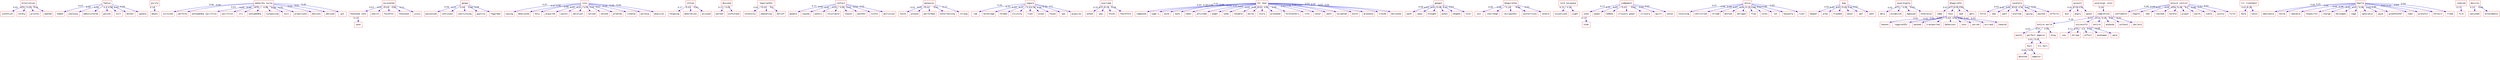 strict digraph  {
	altercation	 [color=red,
		fontname=courier,
		shape=box];
	intention	 [color=red,
		fontname=courier,
		shape=box];
	altercation -> intention	 [color=blue,
		xlabel=0.02];
	calmly	 [color=red,
		fontname=courier,
		shape=box];
	altercation -> calmly	 [color=blue,
		xlabel=0.02];
	princes	 [color=red,
		fontname=courier,
		shape=box];
	altercation -> princes	 [color=blue,
		xlabel=0.03];
	opened	 [color=red,
		fontname=courier,
		shape=box];
	altercation -> opened	 [color=blue,
		xlabel=0.16];
	foetus	 [color=red,
		fontname=courier,
		shape=box];
	named	 [color=red,
		fontname=courier,
		shape=box];
	foetus -> named	 [color=blue,
		xlabel=0.03];
	jealousy	 [color=red,
		fontname=courier,
		shape=box];
	foetus -> jealousy	 [color=blue,
		xlabel=0.04];
	administered	 [color=red,
		fontname=courier,
		shape=box];
	foetus -> administered	 [color=blue,
		xlabel=0.04];
	poison	 [color=red,
		fontname=courier,
		shape=box];
	foetus -> poison	 [color=blue,
		xlabel=0.2];
	kill	 [color=red,
		fontname=courier,
		shape=box];
	foetus -> kill	 [color=blue,
		xlabel=0.04];
	mother	 [color=red,
		fontname=courier,
		shape=box];
	foetus -> mother	 [color=blue,
		xlabel=0.03];
	queens	 [color=red,
		fontname=courier,
		shape=box];
	foetus -> queens	 [color=blue,
		xlabel=0.04];
	purify	 [color=red,
		fontname=courier,
		shape=box];
	means	 [color=red,
		fontname=courier,
		shape=box];
	purify -> means	 [color=blue,
		xlabel=0.14];
	"maharshi ourva"	 [color=red,
		fontname=courier,
		shape=box];
	survived	 [color=red,
		fontname=courier,
		shape=box];
	"maharshi ourva" -> survived	 [color=blue,
		xlabel=0.06];
	perform	 [color=red,
		fontname=courier,
		shape=box];
	"maharshi ourva" -> perform	 [color=blue,
		xlabel=0.04];
	"ashvamedha sacrifice"	 [color=red,
		fontname=courier,
		shape=box];
	"maharshi ourva" -> "ashvamedha sacrifice"	 [color=blue,
		xlabel=0.03];
	sacrifice	 [color=red,
		fontname=courier,
		shape=box];
	"maharshi ourva" -> sacrifice	 [color=blue,
		xlabel=0.05];
	sri	 [color=red,
		fontname=courier,
		shape=box];
	"maharshi ourva" -> sri	 [color=blue,
		xlabel=0.06];
	ashvamedha	 [color=red,
		fontname=courier,
		shape=box];
	"maharshi ourva" -> ashvamedha	 [color=blue,
		xlabel=0.05];
	surpassing	 [color=red,
		fontname=courier,
		shape=box];
	"maharshi ourva" -> surpassing	 [color=blue,
		xlabel=0.04];
	evil	 [color=red,
		fontname=courier,
		shape=box];
	"maharshi ourva" -> evil	 [color=blue,
		xlabel=0.04];
	propitiate	 [color=red,
		fontname=courier,
		shape=box];
	"maharshi ourva" -> propitiate	 [color=blue,
		xlabel=0.05];
	motives	 [color=red,
		fontname=courier,
		shape=box];
	"maharshi ourva" -> motives	 [color=blue,
		xlabel=0.05];
	advised	 [color=red,
		fontname=courier,
		shape=box];
	"maharshi ourva" -> advised	 [color=blue,
		xlabel=0.01];
	yet	 [color=red,
		fontname=courier,
		shape=box];
	"maharshi ourva" -> yet	 [color=blue,
		xlabel=0.26];
	excavated	 [color=red,
		fontname=courier,
		shape=box];
	"thousand sons"	 [color=red,
		fontname=courier,
		shape=box];
	excavated -> "thousand sons"	 [color=blue,
		xlabel=0.03];
	search	 [color=red,
		fontname=courier,
		shape=box];
	excavated -> search	 [color=blue,
		xlabel=0.05];
	faithful	 [color=red,
		fontname=courier,
		shape=box];
	excavated -> faithful	 [color=blue,
		xlabel=0.05];
	thousand	 [color=red,
		fontname=courier,
		shape=box];
	excavated -> thousand	 [color=blue,
		xlabel=0.05];
	sixty	 [color=red,
		fontname=courier,
		shape=box];
	excavated -> sixty	 [color=blue,
		xlabel=0.21];
	save	 [color=red,
		fontname=courier,
		shape=box];
	"thousand sons" -> save	 [color=blue,
		xlabel=0.13];
	ganga	 [color=red,
		fontname=courier,
		shape=box];
	possessed	 [color=red,
		fontname=courier,
		shape=box];
	ganga -> possessed	 [color=blue,
		xlabel=0.04];
	continues	 [color=red,
		fontname=courier,
		shape=box];
	ganga -> continues	 [color=blue,
		xlabel=0.23];
	sanctifying	 [color=red,
		fontname=courier,
		shape=box];
	ganga -> sanctifying	 [color=blue,
		xlabel=0.04];
	quality	 [color=red,
		fontname=courier,
		shape=box];
	ganga -> quality	 [color=blue,
		xlabel=0.04];
	regarded	 [color=red,
		fontname=courier,
		shape=box];
	ganga -> regarded	 [color=blue,
		xlabel=0.04];
	sins	 [color=red,
		fontname=courier,
		shape=box];
	saying	 [color=red,
		fontname=courier,
		shape=box];
	sins -> saying	 [color=blue,
		xlabel=0.07];
	dedicated	 [color=red,
		fontname=courier,
		shape=box];
	sins -> dedicated	 [color=blue,
		xlabel=0.07];
	holy	 [color=red,
		fontname=courier,
		shape=box];
	sins -> holy	 [color=blue,
		xlabel=0.06];
	acquired	 [color=red,
		fontname=courier,
		shape=box];
	sins -> acquired	 [color=blue,
		xlabel=0.08];
	saints	 [color=red,
		fontname=courier,
		shape=box];
	sins -> saints	 [color=blue,
		xlabel=0.05];
	ablution	 [color=red,
		fontname=courier,
		shape=box];
	sins -> ablution	 [color=blue,
		xlabel=0.05];
	solved	 [color=red,
		fontname=courier,
		shape=box];
	sins -> solved	 [color=blue,
		xlabel=0.05];
	second	 [color=red,
		fontname=courier,
		shape=box];
	sins -> second	 [color=blue,
		xlabel=0.03];
	problem	 [color=red,
		fontname=courier,
		shape=box];
	sins -> problem	 [color=blue,
		xlabel=0.07];
	cleanse	 [color=red,
		fontname=courier,
		shape=box];
	sins -> cleanse	 [color=blue,
		xlabel=0.05];
	worship	 [color=red,
		fontname=courier,
		shape=box];
	sins -> worship	 [color=blue,
		xlabel=0.28];
	physical	 [color=red,
		fontname=courier,
		shape=box];
	sins -> physical	 [color=blue,
		xlabel=0.04];
	stolen	 [color=red,
		fontname=courier,
		shape=box];
	feigning	 [color=red,
		fontname=courier,
		shape=box];
	stolen -> feigning	 [color=blue,
		xlabel=0.17];
	meditation	 [color=red,
		fontname=courier,
		shape=box];
	stolen -> meditation	 [color=blue,
		xlabel=0.03];
	accused	 [color=red,
		fontname=courier,
		shape=box];
	stolen -> accused	 [color=blue,
		xlabel=0.03];
	descend	 [color=red,
		fontname=courier,
		shape=box];
	warned	 [color=red,
		fontname=courier,
		shape=box];
	descend -> warned	 [color=blue,
		xlabel=0.15];
	withstand	 [color=red,
		fontname=courier,
		shape=box];
	descend -> withstand	 [color=blue,
		xlabel=0.02];
	"'kapila\x92s'"	 [color=red,
		fontname=courier,
		shape=box];
	intensity	 [color=red,
		fontname=courier,
		shape=box];
	"'kapila\x92s'" -> intensity	 [color=blue,
		xlabel=0.04];
	emanating	 [color=red,
		fontname=courier,
		shape=box];
	"'kapila\x92s'" -> emanating	 [color=blue,
		xlabel=0.03];
	belief	 [color=red,
		fontname=courier,
		shape=box];
	"'kapila\x92s'" -> belief	 [color=blue,
		xlabel=0.2];
	contact	 [color=red,
		fontname=courier,
		shape=box];
	people	 [color=red,
		fontname=courier,
		shape=box];
	contact -> people	 [color=blue,
		xlabel=0.15];
	caused	 [color=red,
		fontname=courier,
		shape=box];
	contact -> caused	 [color=blue,
		xlabel=0.02];
	waters	 [color=red,
		fontname=courier,
		shape=box];
	contact -> waters	 [color=blue,
		xlabel=0.02];
	reluctance	 [color=red,
		fontname=courier,
		shape=box];
	contact -> reluctance	 [color=blue,
		xlabel=0.02];
	reason	 [color=red,
		fontname=courier,
		shape=box];
	contact -> reason	 [color=blue,
		xlabel=0.02];
	another	 [color=red,
		fontname=courier,
		shape=box];
	contact -> another	 [color=blue,
		xlabel=0.02];
	sinful	 [color=red,
		fontname=courier,
		shape=box];
	contact -> sinful	 [color=blue,
		xlabel=0.02];
	pollution	 [color=red,
		fontname=courier,
		shape=box];
	contact -> pollution	 [color=blue,
		xlabel=0.02];
	penances	 [color=red,
		fontname=courier,
		shape=box];
	faith	 [color=red,
		fontname=courier,
		shape=box];
	penances -> faith	 [color=blue,
		xlabel=0.01];
	please	 [color=red,
		fontname=courier,
		shape=box];
	penances -> please	 [color=blue,
		xlabel=0.02];
	performed	 [color=red,
		fontname=courier,
		shape=box];
	penances -> performed	 [color=blue,
		xlabel=0.02];
	entertaining	 [color=red,
		fontname=courier,
		shape=box];
	penances -> entertaining	 [color=blue,
		xlabel=0.02];
	strong	 [color=red,
		fontname=courier,
		shape=box];
	penances -> strong	 [color=blue,
		xlabel=0.13];
	sagara	 [color=red,
		fontname=courier,
		shape=box];
	led	 [color=red,
		fontname=courier,
		shape=box];
	sagara -> led	 [color=blue,
		xlabel=0.28];
	hermitage	 [color=red,
		fontname=courier,
		shape=box];
	sagara -> hermitage	 [color=blue,
		xlabel=0.35];
	formed	 [color=red,
		fontname=courier,
		shape=box];
	sagara -> formed	 [color=blue,
		xlabel=0.29];
	vicinity	 [color=red,
		fontname=courier,
		shape=box];
	sagara -> vicinity	 [color=blue,
		xlabel=0.31];
	tied	 [color=red,
		fontname=courier,
		shape=box];
	sagara -> tied	 [color=blue,
		xlabel=0.3];
	ocean	 [color=red,
		fontname=courier,
		shape=box];
	sagara -> ocean	 [color=blue,
		xlabel=0.34];
	found	 [color=red,
		fontname=courier,
		shape=box];
	sagara -> found	 [color=blue,
		xlabel=0.26];
	was	 [color=red,
		fontname=courier,
		shape=box];
	sagara -> was	 [color=blue,
		xlabel=0.26];
	acquires	 [color=red,
		fontname=courier,
		shape=box];
	sagara -> acquires	 [color=blue,
		xlabel=0.3];
	overcome	 [color=red,
		fontname=courier,
		shape=box];
	asked	 [color=red,
		fontname=courier,
		shape=box];
	overcome -> asked	 [color=blue,
		xlabel=0.16];
	way	 [color=red,
		fontname=courier,
		shape=box];
	overcome -> way	 [color=blue,
		xlabel=0.11];
	think	 [color=red,
		fontname=courier,
		shape=box];
	overcome -> think	 [color=blue,
		xlabel=0.19];
	therefore	 [color=red,
		fontname=courier,
		shape=box];
	overcome -> therefore	 [color=blue,
		xlabel=0.18];
	"thr hear"	 [color=red,
		fontname=courier,
		shape=box];
	composed	 [color=red,
		fontname=courier,
		shape=box];
	"thr hear" -> composed	 [color=blue,
		xlabel=0.05];
	"sage's"	 [color=red,
		fontname=courier,
		shape=box];
	"thr hear" -> "sage's"	 [color=blue,
		xlabel=0.28];
	mind	 [color=red,
		fontname=courier,
		shape=box];
	"thr hear" -> mind	 [color=blue,
		xlabel=0.04];
	eyes	 [color=red,
		fontname=courier,
		shape=box];
	"thr hear" -> eyes	 [color=blue,
		xlabel=0.05];
	sober	 [color=red,
		fontname=courier,
		shape=box];
	"thr hear" -> sober	 [color=blue,
		xlabel=0.04];
	attitude	 [color=red,
		fontname=courier,
		shape=box];
	"thr hear" -> attitude	 [color=blue,
		xlabel=0.24];
	anger	 [color=red,
		fontname=courier,
		shape=box];
	"thr hear" -> anger	 [color=blue,
		xlabel=0.05];
	seem	 [color=red,
		fontname=courier,
		shape=box];
	"thr hear" -> seem	 [color=blue,
		xlabel=0.05];
	tenable	 [color=red,
		fontname=courier,
		shape=box];
	"thr hear" -> tenable	 [color=blue,
		xlabel=0.05];
	borne	 [color=red,
		fontname=courier,
		shape=box];
	"thr hear" -> borne	 [color=blue,
		xlabel=0.04];
	story	 [color=red,
		fontname=courier,
		shape=box];
	"thr hear" -> story	 [color=blue,
		xlabel=0.05];
	provoked	 [color=red,
		fontname=courier,
		shape=box];
	"thr hear" -> provoked	 [color=blue,
		xlabel=0.05];
	forefathers	 [color=red,
		fontname=courier,
		shape=box];
	"thr hear" -> forefathers	 [color=blue,
		xlabel=0.05];
	life	 [color=red,
		fontname=courier,
		shape=box];
	"thr hear" -> life	 [color=blue,
		xlabel=0.03];
	never	 [color=red,
		fontname=courier,
		shape=box];
	"thr hear" -> never	 [color=blue,
		xlabel=0.02];
	path	 [color=red,
		fontname=courier,
		shape=box];
	"thr hear" -> path	 [color=blue,
		xlabel=0.06];
	accepted	 [color=red,
		fontname=courier,
		shape=box];
	"thr hear" -> accepted	 [color=blue,
		xlabel=0.05];
	burnt	 [color=red,
		fontname=courier,
		shape=box];
	"thr hear" -> burnt	 [color=blue,
		xlabel=0.05];
	grandson	 [color=red,
		fontname=courier,
		shape=box];
	"thr hear" -> grandson	 [color=blue,
		xlabel=0.04];
	traced	 [color=red,
		fontname=courier,
		shape=box];
	"thr hear" -> traced	 [color=blue,
		xlabel=0.05];
	believed	 [color=red,
		fontname=courier,
		shape=box];
	"thr hear" -> believed	 [color=blue,
		xlabel=0.04];
	ganges	 [color=red,
		fontname=courier,
		shape=box];
	wash	 [color=red,
		fontname=courier,
		shape=box];
	ganges -> wash	 [color=blue,
		xlabel=0.04];
	away	 [color=red,
		fontname=courier,
		shape=box];
	ganges -> away	 [color=blue,
		xlabel=0.03];
	brought	 [color=red,
		fontname=courier,
		shape=box];
	ganges -> brought	 [color=blue,
		xlabel=0.03];
	ashes	 [color=red,
		fontname=courier,
		shape=box];
	ganges -> ashes	 [color=blue,
		xlabel=0.04];
	heaped	 [color=red,
		fontname=courier,
		shape=box];
	ganges -> heaped	 [color=blue,
		xlabel=0.19];
	told	 [color=red,
		fontname=courier,
		shape=box];
	ganges -> told	 [color=blue,
		xlabel=0.03];
	bhagiratha	 [color=red,
		fontname=courier,
		shape=box];
	win	 [color=red,
		fontname=courier,
		shape=box];
	bhagiratha -> win	 [color=blue,
		xlabel=0.06];
	challenge	 [color=red,
		fontname=courier,
		shape=box];
	bhagiratha -> challenge	 [color=blue,
		xlabel=0.08];
	"'dilipa\x92s'"	 [color=red,
		fontname=courier,
		shape=box];
	bhagiratha -> "'dilipa\x92s'"	 [color=blue,
		xlabel=0.29];
	austerities	 [color=red,
		fontname=courier,
		shape=box];
	bhagiratha -> austerities	 [color=blue,
		xlabel=0.06];
	severe	 [color=red,
		fontname=courier,
		shape=box];
	bhagiratha -> severe	 [color=blue,
		xlabel=0.05];
	"lord narayana"	 [color=red,
		fontname=courier,
		shape=box];
	visualized	 [color=red,
		fontname=courier,
		shape=box];
	"lord narayana" -> visualized	 [color=blue,
		xlabel=0.25];
	sight	 [color=red,
		fontname=courier,
		shape=box];
	"lord narayana" -> sight	 [color=blue,
		xlabel=0.24];
	judgement	 [color=red,
		fontname=courier,
		shape=box];
	used	 [color=red,
		fontname=courier,
		shape=box];
	judgement -> used	 [color=blue,
		xlabel=0.13];
	power	 [color=red,
		fontname=courier,
		shape=box];
	judgement -> power	 [color=blue,
		xlabel=0.01];
	robbed	 [color=red,
		fontname=courier,
		shape=box];
	judgement -> robbed	 [color=blue,
		xlabel=0.02];
	"illusory power"	 [color=red,
		fontname=courier,
		shape=box];
	judgement -> "illusory power"	 [color=blue,
		xlabel=0.01];
	illusory	 [color=red,
		fontname=courier,
		shape=box];
	judgement -> illusory	 [color=blue,
		xlabel=0.02];
	guilt	 [color=red,
		fontname=courier,
		shape=box];
	judgement -> guilt	 [color=blue,
		xlabel=0.02];
	sense	 [color=red,
		fontname=courier,
		shape=box];
	judgement -> sense	 [color=blue,
		xlabel=0.02];
	hide	 [color=red,
		fontname=courier,
		shape=box];
	used -> hide	 [color=blue,
		xlabel=0.13];
	shiva	 [color=red,
		fontname=courier,
		shape=box];
	receiving	 [color=red,
		fontname=courier,
		shape=box];
	shiva -> receiving	 [color=blue,
		xlabel=0.07];
	controlled	 [color=red,
		fontname=courier,
		shape=box];
	shiva -> controlled	 [color=blue,
		xlabel=0.06];
	stream	 [color=red,
		fontname=courier,
		shape=box];
	shiva -> stream	 [color=blue,
		xlabel=0.08];
	matted	 [color=red,
		fontname=courier,
		shape=box];
	shiva -> matted	 [color=blue,
		xlabel=0.07];
	obliged	 [color=red,
		fontname=courier,
		shape=box];
	shiva -> obliged	 [color=blue,
		xlabel=0.06];
	flow	 [color=red,
		fontname=courier,
		shape=box];
	shiva -> flow	 [color=blue,
		xlabel=0.23];
	locks	 [color=red,
		fontname=courier,
		shape=box];
	shiva -> locks	 [color=blue,
		xlabel=0.06];
	let	 [color=red,
		fontname=courier,
		shape=box];
	shiva -> let	 [color=blue,
		xlabel=0.03];
	heavenly	 [color=red,
		fontname=courier,
		shape=box];
	shiva -> heavenly	 [color=blue,
		xlabel=0.06];
	river	 [color=red,
		fontname=courier,
		shape=box];
	shiva -> river	 [color=blue,
		xlabel=0.05];
	dug	 [color=red,
		fontname=courier,
		shape=box];
	deeper	 [color=red,
		fontname=courier,
		shape=box];
	dug -> deeper	 [color=blue,
		xlabel=0.02];
	area	 [color=red,
		fontname=courier,
		shape=box];
	dug -> area	 [color=blue,
		xlabel=0.02];
	flooded	 [color=red,
		fontname=courier,
		shape=box];
	dug -> flooded	 [color=blue,
		xlabel=0.02];
	water	 [color=red,
		fontname=courier,
		shape=box];
	dug -> water	 [color=blue,
		xlabel=0.02];
	got	 [color=red,
		fontname=courier,
		shape=box];
	dug -> got	 [color=blue,
		xlabel=0.16];
	went	 [color=red,
		fontname=courier,
		shape=box];
	dug -> went	 [color=blue,
		xlabel=0.02];
	sovereignty	 [color=red,
		fontname=courier,
		shape=box];
	ably	 [color=red,
		fontname=courier,
		shape=box];
	sovereignty -> ably	 [color=blue,
		xlabel=0.02];
	establish	 [color=red,
		fontname=courier,
		shape=box];
	sovereignty -> establish	 [color=blue,
		xlabel=0.15];
	opposed	 [color=red,
		fontname=courier,
		shape=box];
	sovereignty -> opposed	 [color=blue,
		xlabel=0.02];
	otherwise	 [color=red,
		fontname=courier,
		shape=box];
	sovereignty -> otherwise	 [color=blue,
		xlabel=0.03];
	bhagirathi	 [color=red,
		fontname=courier,
		shape=box];
	name	 [color=red,
		fontname=courier,
		shape=box];
	bhagirathi -> name	 [color=blue,
		xlabel=0.03];
	thus	 [color=red,
		fontname=courier,
		shape=box];
	bhagirathi -> thus	 [color=blue,
		xlabel=0.17];
	bad	 [color=red,
		fontname=courier,
		shape=box];
	bhagirathi -> bad	 [color=blue,
		xlabel=0.02];
	gets	 [color=red,
		fontname=courier,
		shape=box];
	bhagirathi -> gets	 [color=blue,
		xlabel=0.03];
	heaven	 [color=red,
		fontname=courier,
		shape=box];
	thus -> heaven	 [color=blue,
		xlabel=0.02];
	"'sagara\x92s'"	 [color=red,
		fontname=courier,
		shape=box];
	thus -> "'sagara\x92s'"	 [color=blue,
		xlabel=0.02];
	washed	 [color=red,
		fontname=courier,
		shape=box];
	thus -> washed	 [color=blue,
		xlabel=0.02];
	transported	 [color=red,
		fontname=courier,
		shape=box];
	thus -> transported	 [color=blue,
		xlabel=0.02];
	behaviour	 [color=red,
		fontname=courier,
		shape=box];
	thus -> behaviour	 [color=blue,
		xlabel=0.02];
	sons	 [color=red,
		fontname=courier,
		shape=box];
	thus -> sons	 [color=blue,
		xlabel=0.02];
	sacred	 [color=red,
		fontname=courier,
		shape=box];
	thus -> sacred	 [color=blue,
		xlabel=0.02];
	accrued	 [color=red,
		fontname=courier,
		shape=box];
	thus -> accrued	 [color=blue,
		xlabel=0.02];
	towards	 [color=red,
		fontname=courier,
		shape=box];
	thus -> towards	 [color=blue,
		xlabel=0.02];
	rasatala	 [color=red,
		fontname=courier,
		shape=box];
	force	 [color=red,
		fontname=courier,
		shape=box];
	rasatala -> force	 [color=blue,
		xlabel=0.03];
	due	 [color=red,
		fontname=courier,
		shape=box];
	rasatala -> due	 [color=blue,
		xlabel=0.01];
	past	 [color=red,
		fontname=courier,
		shape=box];
	rasatala -> past	 [color=blue,
		xlabel=0.01];
	alerted	 [color=red,
		fontname=courier,
		shape=box];
	rasatala -> alerted	 [color=blue,
		xlabel=0.02];
	going	 [color=red,
		fontname=courier,
		shape=box];
	rasatala -> going	 [color=blue,
		xlabel=0.16];
	wasted	 [color=red,
		fontname=courier,
		shape=box];
	rasatala -> wasted	 [color=blue,
		xlabel=0.02];
	efforts	 [color=red,
		fontname=courier,
		shape=box];
	rasatala -> efforts	 [color=blue,
		xlabel=0.02];
	assault	 [color=red,
		fontname=courier,
		shape=box];
	did	 [color=red,
		fontname=courier,
		shape=box];
	assault -> did	 [color=blue,
		xlabel=0.02];
	angry	 [color=red,
		fontname=courier,
		shape=box];
	assault -> angry	 [color=blue,
		xlabel=0.18];
	upset	 [color=red,
		fontname=courier,
		shape=box];
	assault -> upset	 [color=blue,
		xlabel=0.03];
	"sovereign ruler"	 [color=red,
		fontname=courier,
		shape=box];
	completion	 [color=red,
		fontname=courier,
		shape=box];
	"sovereign ruler" -> completion	 [color=blue,
		xlabel=0.26];
	"entire world"	 [color=red,
		fontname=courier,
		shape=box];
	completion -> "entire world"	 [color=blue,
		xlabel=0.26];
	successful	 [color=red,
		fontname=courier,
		shape=box];
	completion -> successful	 [color=blue,
		xlabel=0.12];
	entire	 [color=red,
		fontname=courier,
		shape=box];
	completion -> entire	 [color=blue,
		xlabel=0.16];
	anybody	 [color=red,
		fontname=courier,
		shape=box];
	completion -> anybody	 [color=blue,
		xlabel=0.01];
	without	 [color=red,
		fontname=courier,
		shape=box];
	completion -> without	 [color=blue,
		xlabel=0.01];
	declare	 [color=red,
		fontname=courier,
		shape=box];
	completion -> declare	 [color=blue,
		xlabel=0.01];
	would	 [color=red,
		fontname=courier,
		shape=box];
	"entire world" -> would	 [color=blue,
		xlabel=0.03];
	"perfect emperor"	 [color=red,
		fontname=courier,
		shape=box];
	"entire world" -> "perfect emperor"	 [color=blue,
		xlabel=0.01];
	king	 [color=red,
		fontname=courier,
		shape=box];
	"entire world" -> king	 [color=blue,
		xlabel=0.03];
	son	 [color=red,
		fontname=courier,
		shape=box];
	successful -> son	 [color=blue,
		xlabel=0.12];
	dilipa	 [color=red,
		fontname=courier,
		shape=box];
	successful -> dilipa	 [color=blue,
		xlabel=0.16];
	effort	 [color=red,
		fontname=courier,
		shape=box];
	successful -> effort	 [color=blue,
		xlabel=0.1];
	anshuman	 [color=red,
		fontname=courier,
		shape=box];
	successful -> anshuman	 [color=blue,
		xlabel=0.18];
	were	 [color=red,
		fontname=courier,
		shape=box];
	successful -> were	 [color=blue,
		xlabel=0.08];
	hari	 [color=red,
		fontname=courier,
		shape=box];
	"perfect emperor" -> hari	 [color=blue,
		xlabel=0.01];
	"sri hari"	 [color=red,
		fontname=courier,
		shape=box];
	"perfect emperor" -> "sri hari"	 [color=blue,
		xlabel=0.01];
	devotee	 [color=red,
		fontname=courier,
		shape=box];
	hari -> devotee	 [color=blue,
		xlabel=0.04];
	emperor	 [color=red,
		fontname=courier,
		shape=box];
	hari -> emperor	 [color=blue,
		xlabel=0.04];
	"ensure control"	 [color=red,
		fontname=courier,
		shape=box];
	confidence	 [color=red,
		fontname=courier,
		shape=box];
	"ensure control" -> confidence	 [color=blue,
		xlabel=0.04];
	regard	 [color=red,
		fontname=courier,
		shape=box];
	"ensure control" -> regard	 [color=blue,
		xlabel=0.04];
	had	 [color=red,
		fontname=courier,
		shape=box];
	"ensure control" -> had	 [color=blue,
		xlabel=0.23];
	reached	 [color=red,
		fontname=courier,
		shape=box];
	"ensure control" -> reached	 [color=blue,
		xlabel=0.04];
	hurdle	 [color=red,
		fontname=courier,
		shape=box];
	"ensure control" -> hurdle	 [color=blue,
		xlabel=0.04];
	prayer	 [color=red,
		fontname=courier,
		shape=box];
	"ensure control" -> prayer	 [color=blue,
		xlabel=0.04];
	earth	 [color=red,
		fontname=courier,
		shape=box];
	"ensure control" -> earth	 [color=blue,
		xlabel=0.3];
	rudra	 [color=red,
		fontname=courier,
		shape=box];
	"ensure control" -> rudra	 [color=blue,
		xlabel=0.04];
	surely	 [color=red,
		fontname=courier,
		shape=box];
	"ensure control" -> surely	 [color=blue,
		xlabel=0.03];
	first	 [color=red,
		fontname=courier,
		shape=box];
	"ensure control" -> first	 [color=blue,
		xlabel=0.02];
	"ill treatment"	 [color=red,
		fontname=courier,
		shape=box];
	harm	 [color=red,
		fontname=courier,
		shape=box];
	"ill treatment" -> harm	 [color=blue,
		xlabel=0.01];
	saint	 [color=red,
		fontname=courier,
		shape=box];
	"ill treatment" -> saint	 [color=blue,
		xlabel=0.28];
	kapila	 [color=red,
		fontname=courier,
		shape=box];
	obeisance	 [color=red,
		fontname=courier,
		shape=box];
	kapila -> obeisance	 [color=blue,
		xlabel=0.06];
	horse	 [color=red,
		fontname=courier,
		shape=box];
	kapila -> horse	 [color=blue,
		xlabel=0.05];
	radiance	 [color=red,
		fontname=courier,
		shape=box];
	kapila -> radiance	 [color=blue,
		xlabel=0.04];
	respectful	 [color=red,
		fontname=courier,
		shape=box];
	kapila -> respectful	 [color=blue,
		xlabel=0.04];
	charge	 [color=red,
		fontname=courier,
		shape=box];
	kapila -> charge	 [color=blue,
		xlabel=0.04];
	belonged	 [color=red,
		fontname=courier,
		shape=box];
	kapila -> belonged	 [color=blue,
		xlabel=0.05];
	sage	 [color=red,
		fontname=courier,
		shape=box];
	kapila -> sage	 [color=blue,
		xlabel=0.05];
	ignorance	 [color=red,
		fontname=courier,
		shape=box];
	kapila -> ignorance	 [color=blue,
		xlabel=0.04];
	paid	 [color=red,
		fontname=courier,
		shape=box];
	kapila -> paid	 [color=blue,
		xlabel=0.03];
	grandfather	 [color=red,
		fontname=courier,
		shape=box];
	kapila -> grandfather	 [color=blue,
		xlabel=0.06];
	take	 [color=red,
		fontname=courier,
		shape=box];
	kapila -> take	 [color=blue,
		xlabel=0.03];
	grateful	 [color=red,
		fontname=courier,
		shape=box];
	kapila -> grateful	 [color=blue,
		xlabel=0.22];
	fetters	 [color=red,
		fontname=courier,
		shape=box];
	kapila -> fetters	 [color=blue,
		xlabel=0.04];
	freed	 [color=red,
		fontname=courier,
		shape=box];
	kapila -> freed	 [color=blue,
		xlabel=0.04];
	reduced	 [color=red,
		fontname=courier,
		shape=box];
	fire	 [color=red,
		fontname=courier,
		shape=box];
	reduced -> fire	 [color=blue,
		xlabel=0.15];
	desires	 [color=red,
		fontname=courier,
		shape=box];
	vanished	 [color=red,
		fontname=courier,
		shape=box];
	desires -> vanished	 [color=blue,
		xlabel=0.21];
	attachments	 [color=red,
		fontname=courier,
		shape=box];
	desires -> attachments	 [color=blue,
		xlabel=0.04];
}
